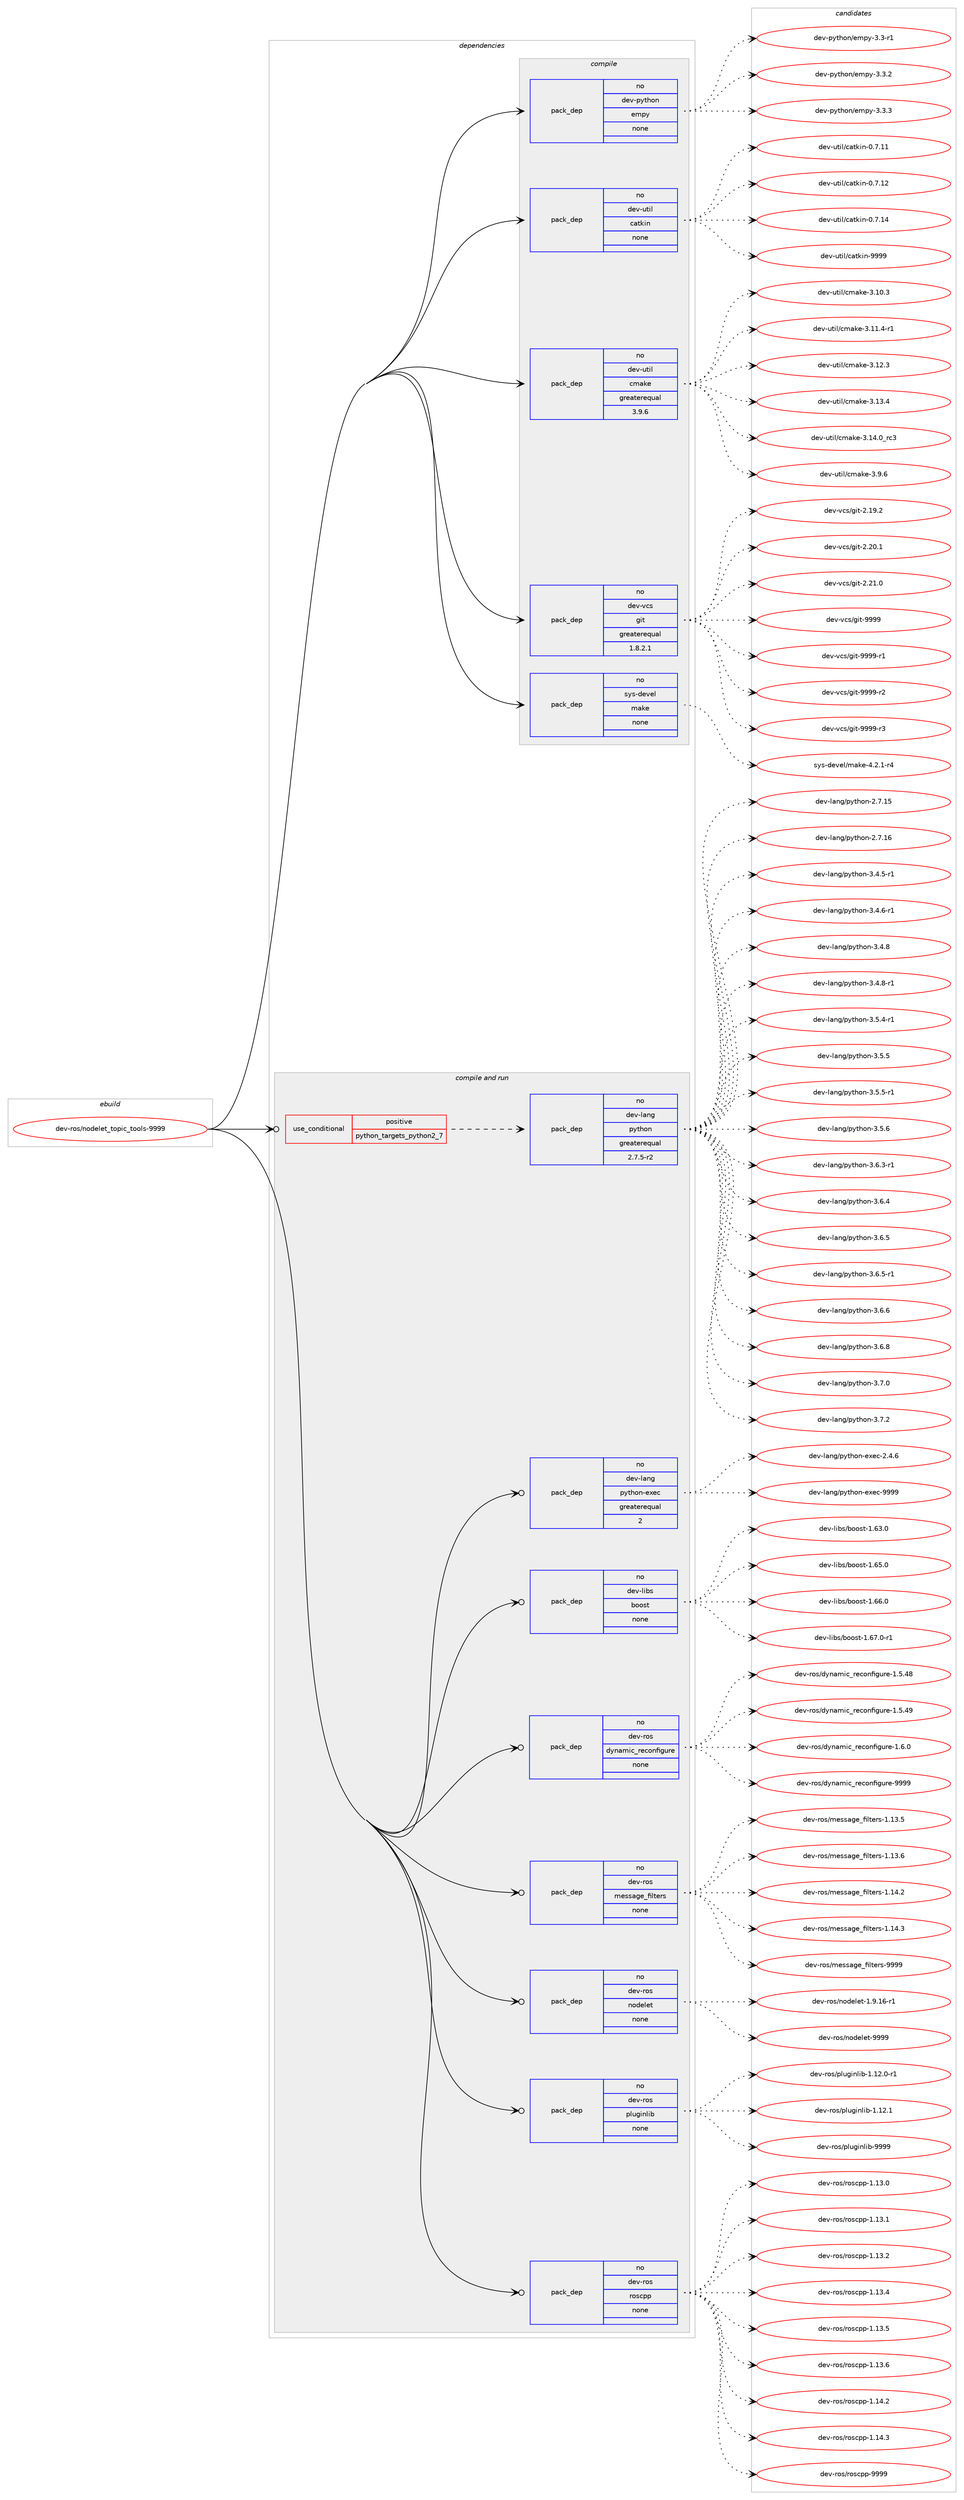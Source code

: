 digraph prolog {

# *************
# Graph options
# *************

newrank=true;
concentrate=true;
compound=true;
graph [rankdir=LR,fontname=Helvetica,fontsize=10,ranksep=1.5];#, ranksep=2.5, nodesep=0.2];
edge  [arrowhead=vee];
node  [fontname=Helvetica,fontsize=10];

# **********
# The ebuild
# **********

subgraph cluster_leftcol {
color=gray;
rank=same;
label=<<i>ebuild</i>>;
id [label="dev-ros/nodelet_topic_tools-9999", color=red, width=4, href="../dev-ros/nodelet_topic_tools-9999.svg"];
}

# ****************
# The dependencies
# ****************

subgraph cluster_midcol {
color=gray;
label=<<i>dependencies</i>>;
subgraph cluster_compile {
fillcolor="#eeeeee";
style=filled;
label=<<i>compile</i>>;
subgraph pack1048192 {
dependency1460788 [label=<<TABLE BORDER="0" CELLBORDER="1" CELLSPACING="0" CELLPADDING="4" WIDTH="220"><TR><TD ROWSPAN="6" CELLPADDING="30">pack_dep</TD></TR><TR><TD WIDTH="110">no</TD></TR><TR><TD>dev-python</TD></TR><TR><TD>empy</TD></TR><TR><TD>none</TD></TR><TR><TD></TD></TR></TABLE>>, shape=none, color=blue];
}
id:e -> dependency1460788:w [weight=20,style="solid",arrowhead="vee"];
subgraph pack1048193 {
dependency1460789 [label=<<TABLE BORDER="0" CELLBORDER="1" CELLSPACING="0" CELLPADDING="4" WIDTH="220"><TR><TD ROWSPAN="6" CELLPADDING="30">pack_dep</TD></TR><TR><TD WIDTH="110">no</TD></TR><TR><TD>dev-util</TD></TR><TR><TD>catkin</TD></TR><TR><TD>none</TD></TR><TR><TD></TD></TR></TABLE>>, shape=none, color=blue];
}
id:e -> dependency1460789:w [weight=20,style="solid",arrowhead="vee"];
subgraph pack1048194 {
dependency1460790 [label=<<TABLE BORDER="0" CELLBORDER="1" CELLSPACING="0" CELLPADDING="4" WIDTH="220"><TR><TD ROWSPAN="6" CELLPADDING="30">pack_dep</TD></TR><TR><TD WIDTH="110">no</TD></TR><TR><TD>dev-util</TD></TR><TR><TD>cmake</TD></TR><TR><TD>greaterequal</TD></TR><TR><TD>3.9.6</TD></TR></TABLE>>, shape=none, color=blue];
}
id:e -> dependency1460790:w [weight=20,style="solid",arrowhead="vee"];
subgraph pack1048195 {
dependency1460791 [label=<<TABLE BORDER="0" CELLBORDER="1" CELLSPACING="0" CELLPADDING="4" WIDTH="220"><TR><TD ROWSPAN="6" CELLPADDING="30">pack_dep</TD></TR><TR><TD WIDTH="110">no</TD></TR><TR><TD>dev-vcs</TD></TR><TR><TD>git</TD></TR><TR><TD>greaterequal</TD></TR><TR><TD>1.8.2.1</TD></TR></TABLE>>, shape=none, color=blue];
}
id:e -> dependency1460791:w [weight=20,style="solid",arrowhead="vee"];
subgraph pack1048196 {
dependency1460792 [label=<<TABLE BORDER="0" CELLBORDER="1" CELLSPACING="0" CELLPADDING="4" WIDTH="220"><TR><TD ROWSPAN="6" CELLPADDING="30">pack_dep</TD></TR><TR><TD WIDTH="110">no</TD></TR><TR><TD>sys-devel</TD></TR><TR><TD>make</TD></TR><TR><TD>none</TD></TR><TR><TD></TD></TR></TABLE>>, shape=none, color=blue];
}
id:e -> dependency1460792:w [weight=20,style="solid",arrowhead="vee"];
}
subgraph cluster_compileandrun {
fillcolor="#eeeeee";
style=filled;
label=<<i>compile and run</i>>;
subgraph cond389206 {
dependency1460793 [label=<<TABLE BORDER="0" CELLBORDER="1" CELLSPACING="0" CELLPADDING="4"><TR><TD ROWSPAN="3" CELLPADDING="10">use_conditional</TD></TR><TR><TD>positive</TD></TR><TR><TD>python_targets_python2_7</TD></TR></TABLE>>, shape=none, color=red];
subgraph pack1048197 {
dependency1460794 [label=<<TABLE BORDER="0" CELLBORDER="1" CELLSPACING="0" CELLPADDING="4" WIDTH="220"><TR><TD ROWSPAN="6" CELLPADDING="30">pack_dep</TD></TR><TR><TD WIDTH="110">no</TD></TR><TR><TD>dev-lang</TD></TR><TR><TD>python</TD></TR><TR><TD>greaterequal</TD></TR><TR><TD>2.7.5-r2</TD></TR></TABLE>>, shape=none, color=blue];
}
dependency1460793:e -> dependency1460794:w [weight=20,style="dashed",arrowhead="vee"];
}
id:e -> dependency1460793:w [weight=20,style="solid",arrowhead="odotvee"];
subgraph pack1048198 {
dependency1460795 [label=<<TABLE BORDER="0" CELLBORDER="1" CELLSPACING="0" CELLPADDING="4" WIDTH="220"><TR><TD ROWSPAN="6" CELLPADDING="30">pack_dep</TD></TR><TR><TD WIDTH="110">no</TD></TR><TR><TD>dev-lang</TD></TR><TR><TD>python-exec</TD></TR><TR><TD>greaterequal</TD></TR><TR><TD>2</TD></TR></TABLE>>, shape=none, color=blue];
}
id:e -> dependency1460795:w [weight=20,style="solid",arrowhead="odotvee"];
subgraph pack1048199 {
dependency1460796 [label=<<TABLE BORDER="0" CELLBORDER="1" CELLSPACING="0" CELLPADDING="4" WIDTH="220"><TR><TD ROWSPAN="6" CELLPADDING="30">pack_dep</TD></TR><TR><TD WIDTH="110">no</TD></TR><TR><TD>dev-libs</TD></TR><TR><TD>boost</TD></TR><TR><TD>none</TD></TR><TR><TD></TD></TR></TABLE>>, shape=none, color=blue];
}
id:e -> dependency1460796:w [weight=20,style="solid",arrowhead="odotvee"];
subgraph pack1048200 {
dependency1460797 [label=<<TABLE BORDER="0" CELLBORDER="1" CELLSPACING="0" CELLPADDING="4" WIDTH="220"><TR><TD ROWSPAN="6" CELLPADDING="30">pack_dep</TD></TR><TR><TD WIDTH="110">no</TD></TR><TR><TD>dev-ros</TD></TR><TR><TD>dynamic_reconfigure</TD></TR><TR><TD>none</TD></TR><TR><TD></TD></TR></TABLE>>, shape=none, color=blue];
}
id:e -> dependency1460797:w [weight=20,style="solid",arrowhead="odotvee"];
subgraph pack1048201 {
dependency1460798 [label=<<TABLE BORDER="0" CELLBORDER="1" CELLSPACING="0" CELLPADDING="4" WIDTH="220"><TR><TD ROWSPAN="6" CELLPADDING="30">pack_dep</TD></TR><TR><TD WIDTH="110">no</TD></TR><TR><TD>dev-ros</TD></TR><TR><TD>message_filters</TD></TR><TR><TD>none</TD></TR><TR><TD></TD></TR></TABLE>>, shape=none, color=blue];
}
id:e -> dependency1460798:w [weight=20,style="solid",arrowhead="odotvee"];
subgraph pack1048202 {
dependency1460799 [label=<<TABLE BORDER="0" CELLBORDER="1" CELLSPACING="0" CELLPADDING="4" WIDTH="220"><TR><TD ROWSPAN="6" CELLPADDING="30">pack_dep</TD></TR><TR><TD WIDTH="110">no</TD></TR><TR><TD>dev-ros</TD></TR><TR><TD>nodelet</TD></TR><TR><TD>none</TD></TR><TR><TD></TD></TR></TABLE>>, shape=none, color=blue];
}
id:e -> dependency1460799:w [weight=20,style="solid",arrowhead="odotvee"];
subgraph pack1048203 {
dependency1460800 [label=<<TABLE BORDER="0" CELLBORDER="1" CELLSPACING="0" CELLPADDING="4" WIDTH="220"><TR><TD ROWSPAN="6" CELLPADDING="30">pack_dep</TD></TR><TR><TD WIDTH="110">no</TD></TR><TR><TD>dev-ros</TD></TR><TR><TD>pluginlib</TD></TR><TR><TD>none</TD></TR><TR><TD></TD></TR></TABLE>>, shape=none, color=blue];
}
id:e -> dependency1460800:w [weight=20,style="solid",arrowhead="odotvee"];
subgraph pack1048204 {
dependency1460801 [label=<<TABLE BORDER="0" CELLBORDER="1" CELLSPACING="0" CELLPADDING="4" WIDTH="220"><TR><TD ROWSPAN="6" CELLPADDING="30">pack_dep</TD></TR><TR><TD WIDTH="110">no</TD></TR><TR><TD>dev-ros</TD></TR><TR><TD>roscpp</TD></TR><TR><TD>none</TD></TR><TR><TD></TD></TR></TABLE>>, shape=none, color=blue];
}
id:e -> dependency1460801:w [weight=20,style="solid",arrowhead="odotvee"];
}
subgraph cluster_run {
fillcolor="#eeeeee";
style=filled;
label=<<i>run</i>>;
}
}

# **************
# The candidates
# **************

subgraph cluster_choices {
rank=same;
color=gray;
label=<<i>candidates</i>>;

subgraph choice1048192 {
color=black;
nodesep=1;
choice1001011184511212111610411111047101109112121455146514511449 [label="dev-python/empy-3.3-r1", color=red, width=4,href="../dev-python/empy-3.3-r1.svg"];
choice1001011184511212111610411111047101109112121455146514650 [label="dev-python/empy-3.3.2", color=red, width=4,href="../dev-python/empy-3.3.2.svg"];
choice1001011184511212111610411111047101109112121455146514651 [label="dev-python/empy-3.3.3", color=red, width=4,href="../dev-python/empy-3.3.3.svg"];
dependency1460788:e -> choice1001011184511212111610411111047101109112121455146514511449:w [style=dotted,weight="100"];
dependency1460788:e -> choice1001011184511212111610411111047101109112121455146514650:w [style=dotted,weight="100"];
dependency1460788:e -> choice1001011184511212111610411111047101109112121455146514651:w [style=dotted,weight="100"];
}
subgraph choice1048193 {
color=black;
nodesep=1;
choice1001011184511711610510847999711610710511045484655464949 [label="dev-util/catkin-0.7.11", color=red, width=4,href="../dev-util/catkin-0.7.11.svg"];
choice1001011184511711610510847999711610710511045484655464950 [label="dev-util/catkin-0.7.12", color=red, width=4,href="../dev-util/catkin-0.7.12.svg"];
choice1001011184511711610510847999711610710511045484655464952 [label="dev-util/catkin-0.7.14", color=red, width=4,href="../dev-util/catkin-0.7.14.svg"];
choice100101118451171161051084799971161071051104557575757 [label="dev-util/catkin-9999", color=red, width=4,href="../dev-util/catkin-9999.svg"];
dependency1460789:e -> choice1001011184511711610510847999711610710511045484655464949:w [style=dotted,weight="100"];
dependency1460789:e -> choice1001011184511711610510847999711610710511045484655464950:w [style=dotted,weight="100"];
dependency1460789:e -> choice1001011184511711610510847999711610710511045484655464952:w [style=dotted,weight="100"];
dependency1460789:e -> choice100101118451171161051084799971161071051104557575757:w [style=dotted,weight="100"];
}
subgraph choice1048194 {
color=black;
nodesep=1;
choice1001011184511711610510847991099710710145514649484651 [label="dev-util/cmake-3.10.3", color=red, width=4,href="../dev-util/cmake-3.10.3.svg"];
choice10010111845117116105108479910997107101455146494946524511449 [label="dev-util/cmake-3.11.4-r1", color=red, width=4,href="../dev-util/cmake-3.11.4-r1.svg"];
choice1001011184511711610510847991099710710145514649504651 [label="dev-util/cmake-3.12.3", color=red, width=4,href="../dev-util/cmake-3.12.3.svg"];
choice1001011184511711610510847991099710710145514649514652 [label="dev-util/cmake-3.13.4", color=red, width=4,href="../dev-util/cmake-3.13.4.svg"];
choice1001011184511711610510847991099710710145514649524648951149951 [label="dev-util/cmake-3.14.0_rc3", color=red, width=4,href="../dev-util/cmake-3.14.0_rc3.svg"];
choice10010111845117116105108479910997107101455146574654 [label="dev-util/cmake-3.9.6", color=red, width=4,href="../dev-util/cmake-3.9.6.svg"];
dependency1460790:e -> choice1001011184511711610510847991099710710145514649484651:w [style=dotted,weight="100"];
dependency1460790:e -> choice10010111845117116105108479910997107101455146494946524511449:w [style=dotted,weight="100"];
dependency1460790:e -> choice1001011184511711610510847991099710710145514649504651:w [style=dotted,weight="100"];
dependency1460790:e -> choice1001011184511711610510847991099710710145514649514652:w [style=dotted,weight="100"];
dependency1460790:e -> choice1001011184511711610510847991099710710145514649524648951149951:w [style=dotted,weight="100"];
dependency1460790:e -> choice10010111845117116105108479910997107101455146574654:w [style=dotted,weight="100"];
}
subgraph choice1048195 {
color=black;
nodesep=1;
choice10010111845118991154710310511645504649574650 [label="dev-vcs/git-2.19.2", color=red, width=4,href="../dev-vcs/git-2.19.2.svg"];
choice10010111845118991154710310511645504650484649 [label="dev-vcs/git-2.20.1", color=red, width=4,href="../dev-vcs/git-2.20.1.svg"];
choice10010111845118991154710310511645504650494648 [label="dev-vcs/git-2.21.0", color=red, width=4,href="../dev-vcs/git-2.21.0.svg"];
choice1001011184511899115471031051164557575757 [label="dev-vcs/git-9999", color=red, width=4,href="../dev-vcs/git-9999.svg"];
choice10010111845118991154710310511645575757574511449 [label="dev-vcs/git-9999-r1", color=red, width=4,href="../dev-vcs/git-9999-r1.svg"];
choice10010111845118991154710310511645575757574511450 [label="dev-vcs/git-9999-r2", color=red, width=4,href="../dev-vcs/git-9999-r2.svg"];
choice10010111845118991154710310511645575757574511451 [label="dev-vcs/git-9999-r3", color=red, width=4,href="../dev-vcs/git-9999-r3.svg"];
dependency1460791:e -> choice10010111845118991154710310511645504649574650:w [style=dotted,weight="100"];
dependency1460791:e -> choice10010111845118991154710310511645504650484649:w [style=dotted,weight="100"];
dependency1460791:e -> choice10010111845118991154710310511645504650494648:w [style=dotted,weight="100"];
dependency1460791:e -> choice1001011184511899115471031051164557575757:w [style=dotted,weight="100"];
dependency1460791:e -> choice10010111845118991154710310511645575757574511449:w [style=dotted,weight="100"];
dependency1460791:e -> choice10010111845118991154710310511645575757574511450:w [style=dotted,weight="100"];
dependency1460791:e -> choice10010111845118991154710310511645575757574511451:w [style=dotted,weight="100"];
}
subgraph choice1048196 {
color=black;
nodesep=1;
choice1151211154510010111810110847109971071014552465046494511452 [label="sys-devel/make-4.2.1-r4", color=red, width=4,href="../sys-devel/make-4.2.1-r4.svg"];
dependency1460792:e -> choice1151211154510010111810110847109971071014552465046494511452:w [style=dotted,weight="100"];
}
subgraph choice1048197 {
color=black;
nodesep=1;
choice10010111845108971101034711212111610411111045504655464953 [label="dev-lang/python-2.7.15", color=red, width=4,href="../dev-lang/python-2.7.15.svg"];
choice10010111845108971101034711212111610411111045504655464954 [label="dev-lang/python-2.7.16", color=red, width=4,href="../dev-lang/python-2.7.16.svg"];
choice1001011184510897110103471121211161041111104551465246534511449 [label="dev-lang/python-3.4.5-r1", color=red, width=4,href="../dev-lang/python-3.4.5-r1.svg"];
choice1001011184510897110103471121211161041111104551465246544511449 [label="dev-lang/python-3.4.6-r1", color=red, width=4,href="../dev-lang/python-3.4.6-r1.svg"];
choice100101118451089711010347112121116104111110455146524656 [label="dev-lang/python-3.4.8", color=red, width=4,href="../dev-lang/python-3.4.8.svg"];
choice1001011184510897110103471121211161041111104551465246564511449 [label="dev-lang/python-3.4.8-r1", color=red, width=4,href="../dev-lang/python-3.4.8-r1.svg"];
choice1001011184510897110103471121211161041111104551465346524511449 [label="dev-lang/python-3.5.4-r1", color=red, width=4,href="../dev-lang/python-3.5.4-r1.svg"];
choice100101118451089711010347112121116104111110455146534653 [label="dev-lang/python-3.5.5", color=red, width=4,href="../dev-lang/python-3.5.5.svg"];
choice1001011184510897110103471121211161041111104551465346534511449 [label="dev-lang/python-3.5.5-r1", color=red, width=4,href="../dev-lang/python-3.5.5-r1.svg"];
choice100101118451089711010347112121116104111110455146534654 [label="dev-lang/python-3.5.6", color=red, width=4,href="../dev-lang/python-3.5.6.svg"];
choice1001011184510897110103471121211161041111104551465446514511449 [label="dev-lang/python-3.6.3-r1", color=red, width=4,href="../dev-lang/python-3.6.3-r1.svg"];
choice100101118451089711010347112121116104111110455146544652 [label="dev-lang/python-3.6.4", color=red, width=4,href="../dev-lang/python-3.6.4.svg"];
choice100101118451089711010347112121116104111110455146544653 [label="dev-lang/python-3.6.5", color=red, width=4,href="../dev-lang/python-3.6.5.svg"];
choice1001011184510897110103471121211161041111104551465446534511449 [label="dev-lang/python-3.6.5-r1", color=red, width=4,href="../dev-lang/python-3.6.5-r1.svg"];
choice100101118451089711010347112121116104111110455146544654 [label="dev-lang/python-3.6.6", color=red, width=4,href="../dev-lang/python-3.6.6.svg"];
choice100101118451089711010347112121116104111110455146544656 [label="dev-lang/python-3.6.8", color=red, width=4,href="../dev-lang/python-3.6.8.svg"];
choice100101118451089711010347112121116104111110455146554648 [label="dev-lang/python-3.7.0", color=red, width=4,href="../dev-lang/python-3.7.0.svg"];
choice100101118451089711010347112121116104111110455146554650 [label="dev-lang/python-3.7.2", color=red, width=4,href="../dev-lang/python-3.7.2.svg"];
dependency1460794:e -> choice10010111845108971101034711212111610411111045504655464953:w [style=dotted,weight="100"];
dependency1460794:e -> choice10010111845108971101034711212111610411111045504655464954:w [style=dotted,weight="100"];
dependency1460794:e -> choice1001011184510897110103471121211161041111104551465246534511449:w [style=dotted,weight="100"];
dependency1460794:e -> choice1001011184510897110103471121211161041111104551465246544511449:w [style=dotted,weight="100"];
dependency1460794:e -> choice100101118451089711010347112121116104111110455146524656:w [style=dotted,weight="100"];
dependency1460794:e -> choice1001011184510897110103471121211161041111104551465246564511449:w [style=dotted,weight="100"];
dependency1460794:e -> choice1001011184510897110103471121211161041111104551465346524511449:w [style=dotted,weight="100"];
dependency1460794:e -> choice100101118451089711010347112121116104111110455146534653:w [style=dotted,weight="100"];
dependency1460794:e -> choice1001011184510897110103471121211161041111104551465346534511449:w [style=dotted,weight="100"];
dependency1460794:e -> choice100101118451089711010347112121116104111110455146534654:w [style=dotted,weight="100"];
dependency1460794:e -> choice1001011184510897110103471121211161041111104551465446514511449:w [style=dotted,weight="100"];
dependency1460794:e -> choice100101118451089711010347112121116104111110455146544652:w [style=dotted,weight="100"];
dependency1460794:e -> choice100101118451089711010347112121116104111110455146544653:w [style=dotted,weight="100"];
dependency1460794:e -> choice1001011184510897110103471121211161041111104551465446534511449:w [style=dotted,weight="100"];
dependency1460794:e -> choice100101118451089711010347112121116104111110455146544654:w [style=dotted,weight="100"];
dependency1460794:e -> choice100101118451089711010347112121116104111110455146544656:w [style=dotted,weight="100"];
dependency1460794:e -> choice100101118451089711010347112121116104111110455146554648:w [style=dotted,weight="100"];
dependency1460794:e -> choice100101118451089711010347112121116104111110455146554650:w [style=dotted,weight="100"];
}
subgraph choice1048198 {
color=black;
nodesep=1;
choice1001011184510897110103471121211161041111104510112010199455046524654 [label="dev-lang/python-exec-2.4.6", color=red, width=4,href="../dev-lang/python-exec-2.4.6.svg"];
choice10010111845108971101034711212111610411111045101120101994557575757 [label="dev-lang/python-exec-9999", color=red, width=4,href="../dev-lang/python-exec-9999.svg"];
dependency1460795:e -> choice1001011184510897110103471121211161041111104510112010199455046524654:w [style=dotted,weight="100"];
dependency1460795:e -> choice10010111845108971101034711212111610411111045101120101994557575757:w [style=dotted,weight="100"];
}
subgraph choice1048199 {
color=black;
nodesep=1;
choice1001011184510810598115479811111111511645494654514648 [label="dev-libs/boost-1.63.0", color=red, width=4,href="../dev-libs/boost-1.63.0.svg"];
choice1001011184510810598115479811111111511645494654534648 [label="dev-libs/boost-1.65.0", color=red, width=4,href="../dev-libs/boost-1.65.0.svg"];
choice1001011184510810598115479811111111511645494654544648 [label="dev-libs/boost-1.66.0", color=red, width=4,href="../dev-libs/boost-1.66.0.svg"];
choice10010111845108105981154798111111115116454946545546484511449 [label="dev-libs/boost-1.67.0-r1", color=red, width=4,href="../dev-libs/boost-1.67.0-r1.svg"];
dependency1460796:e -> choice1001011184510810598115479811111111511645494654514648:w [style=dotted,weight="100"];
dependency1460796:e -> choice1001011184510810598115479811111111511645494654534648:w [style=dotted,weight="100"];
dependency1460796:e -> choice1001011184510810598115479811111111511645494654544648:w [style=dotted,weight="100"];
dependency1460796:e -> choice10010111845108105981154798111111115116454946545546484511449:w [style=dotted,weight="100"];
}
subgraph choice1048200 {
color=black;
nodesep=1;
choice10010111845114111115471001211109710910599951141019911111010210510311711410145494653465256 [label="dev-ros/dynamic_reconfigure-1.5.48", color=red, width=4,href="../dev-ros/dynamic_reconfigure-1.5.48.svg"];
choice10010111845114111115471001211109710910599951141019911111010210510311711410145494653465257 [label="dev-ros/dynamic_reconfigure-1.5.49", color=red, width=4,href="../dev-ros/dynamic_reconfigure-1.5.49.svg"];
choice100101118451141111154710012111097109105999511410199111110102105103117114101454946544648 [label="dev-ros/dynamic_reconfigure-1.6.0", color=red, width=4,href="../dev-ros/dynamic_reconfigure-1.6.0.svg"];
choice1001011184511411111547100121110971091059995114101991111101021051031171141014557575757 [label="dev-ros/dynamic_reconfigure-9999", color=red, width=4,href="../dev-ros/dynamic_reconfigure-9999.svg"];
dependency1460797:e -> choice10010111845114111115471001211109710910599951141019911111010210510311711410145494653465256:w [style=dotted,weight="100"];
dependency1460797:e -> choice10010111845114111115471001211109710910599951141019911111010210510311711410145494653465257:w [style=dotted,weight="100"];
dependency1460797:e -> choice100101118451141111154710012111097109105999511410199111110102105103117114101454946544648:w [style=dotted,weight="100"];
dependency1460797:e -> choice1001011184511411111547100121110971091059995114101991111101021051031171141014557575757:w [style=dotted,weight="100"];
}
subgraph choice1048201 {
color=black;
nodesep=1;
choice1001011184511411111547109101115115971031019510210510811610111411545494649514653 [label="dev-ros/message_filters-1.13.5", color=red, width=4,href="../dev-ros/message_filters-1.13.5.svg"];
choice1001011184511411111547109101115115971031019510210510811610111411545494649514654 [label="dev-ros/message_filters-1.13.6", color=red, width=4,href="../dev-ros/message_filters-1.13.6.svg"];
choice1001011184511411111547109101115115971031019510210510811610111411545494649524650 [label="dev-ros/message_filters-1.14.2", color=red, width=4,href="../dev-ros/message_filters-1.14.2.svg"];
choice1001011184511411111547109101115115971031019510210510811610111411545494649524651 [label="dev-ros/message_filters-1.14.3", color=red, width=4,href="../dev-ros/message_filters-1.14.3.svg"];
choice100101118451141111154710910111511597103101951021051081161011141154557575757 [label="dev-ros/message_filters-9999", color=red, width=4,href="../dev-ros/message_filters-9999.svg"];
dependency1460798:e -> choice1001011184511411111547109101115115971031019510210510811610111411545494649514653:w [style=dotted,weight="100"];
dependency1460798:e -> choice1001011184511411111547109101115115971031019510210510811610111411545494649514654:w [style=dotted,weight="100"];
dependency1460798:e -> choice1001011184511411111547109101115115971031019510210510811610111411545494649524650:w [style=dotted,weight="100"];
dependency1460798:e -> choice1001011184511411111547109101115115971031019510210510811610111411545494649524651:w [style=dotted,weight="100"];
dependency1460798:e -> choice100101118451141111154710910111511597103101951021051081161011141154557575757:w [style=dotted,weight="100"];
}
subgraph choice1048202 {
color=black;
nodesep=1;
choice1001011184511411111547110111100101108101116454946574649544511449 [label="dev-ros/nodelet-1.9.16-r1", color=red, width=4,href="../dev-ros/nodelet-1.9.16-r1.svg"];
choice10010111845114111115471101111001011081011164557575757 [label="dev-ros/nodelet-9999", color=red, width=4,href="../dev-ros/nodelet-9999.svg"];
dependency1460799:e -> choice1001011184511411111547110111100101108101116454946574649544511449:w [style=dotted,weight="100"];
dependency1460799:e -> choice10010111845114111115471101111001011081011164557575757:w [style=dotted,weight="100"];
}
subgraph choice1048203 {
color=black;
nodesep=1;
choice100101118451141111154711210811710310511010810598454946495046484511449 [label="dev-ros/pluginlib-1.12.0-r1", color=red, width=4,href="../dev-ros/pluginlib-1.12.0-r1.svg"];
choice10010111845114111115471121081171031051101081059845494649504649 [label="dev-ros/pluginlib-1.12.1", color=red, width=4,href="../dev-ros/pluginlib-1.12.1.svg"];
choice1001011184511411111547112108117103105110108105984557575757 [label="dev-ros/pluginlib-9999", color=red, width=4,href="../dev-ros/pluginlib-9999.svg"];
dependency1460800:e -> choice100101118451141111154711210811710310511010810598454946495046484511449:w [style=dotted,weight="100"];
dependency1460800:e -> choice10010111845114111115471121081171031051101081059845494649504649:w [style=dotted,weight="100"];
dependency1460800:e -> choice1001011184511411111547112108117103105110108105984557575757:w [style=dotted,weight="100"];
}
subgraph choice1048204 {
color=black;
nodesep=1;
choice10010111845114111115471141111159911211245494649514648 [label="dev-ros/roscpp-1.13.0", color=red, width=4,href="../dev-ros/roscpp-1.13.0.svg"];
choice10010111845114111115471141111159911211245494649514649 [label="dev-ros/roscpp-1.13.1", color=red, width=4,href="../dev-ros/roscpp-1.13.1.svg"];
choice10010111845114111115471141111159911211245494649514650 [label="dev-ros/roscpp-1.13.2", color=red, width=4,href="../dev-ros/roscpp-1.13.2.svg"];
choice10010111845114111115471141111159911211245494649514652 [label="dev-ros/roscpp-1.13.4", color=red, width=4,href="../dev-ros/roscpp-1.13.4.svg"];
choice10010111845114111115471141111159911211245494649514653 [label="dev-ros/roscpp-1.13.5", color=red, width=4,href="../dev-ros/roscpp-1.13.5.svg"];
choice10010111845114111115471141111159911211245494649514654 [label="dev-ros/roscpp-1.13.6", color=red, width=4,href="../dev-ros/roscpp-1.13.6.svg"];
choice10010111845114111115471141111159911211245494649524650 [label="dev-ros/roscpp-1.14.2", color=red, width=4,href="../dev-ros/roscpp-1.14.2.svg"];
choice10010111845114111115471141111159911211245494649524651 [label="dev-ros/roscpp-1.14.3", color=red, width=4,href="../dev-ros/roscpp-1.14.3.svg"];
choice1001011184511411111547114111115991121124557575757 [label="dev-ros/roscpp-9999", color=red, width=4,href="../dev-ros/roscpp-9999.svg"];
dependency1460801:e -> choice10010111845114111115471141111159911211245494649514648:w [style=dotted,weight="100"];
dependency1460801:e -> choice10010111845114111115471141111159911211245494649514649:w [style=dotted,weight="100"];
dependency1460801:e -> choice10010111845114111115471141111159911211245494649514650:w [style=dotted,weight="100"];
dependency1460801:e -> choice10010111845114111115471141111159911211245494649514652:w [style=dotted,weight="100"];
dependency1460801:e -> choice10010111845114111115471141111159911211245494649514653:w [style=dotted,weight="100"];
dependency1460801:e -> choice10010111845114111115471141111159911211245494649514654:w [style=dotted,weight="100"];
dependency1460801:e -> choice10010111845114111115471141111159911211245494649524650:w [style=dotted,weight="100"];
dependency1460801:e -> choice10010111845114111115471141111159911211245494649524651:w [style=dotted,weight="100"];
dependency1460801:e -> choice1001011184511411111547114111115991121124557575757:w [style=dotted,weight="100"];
}
}

}
